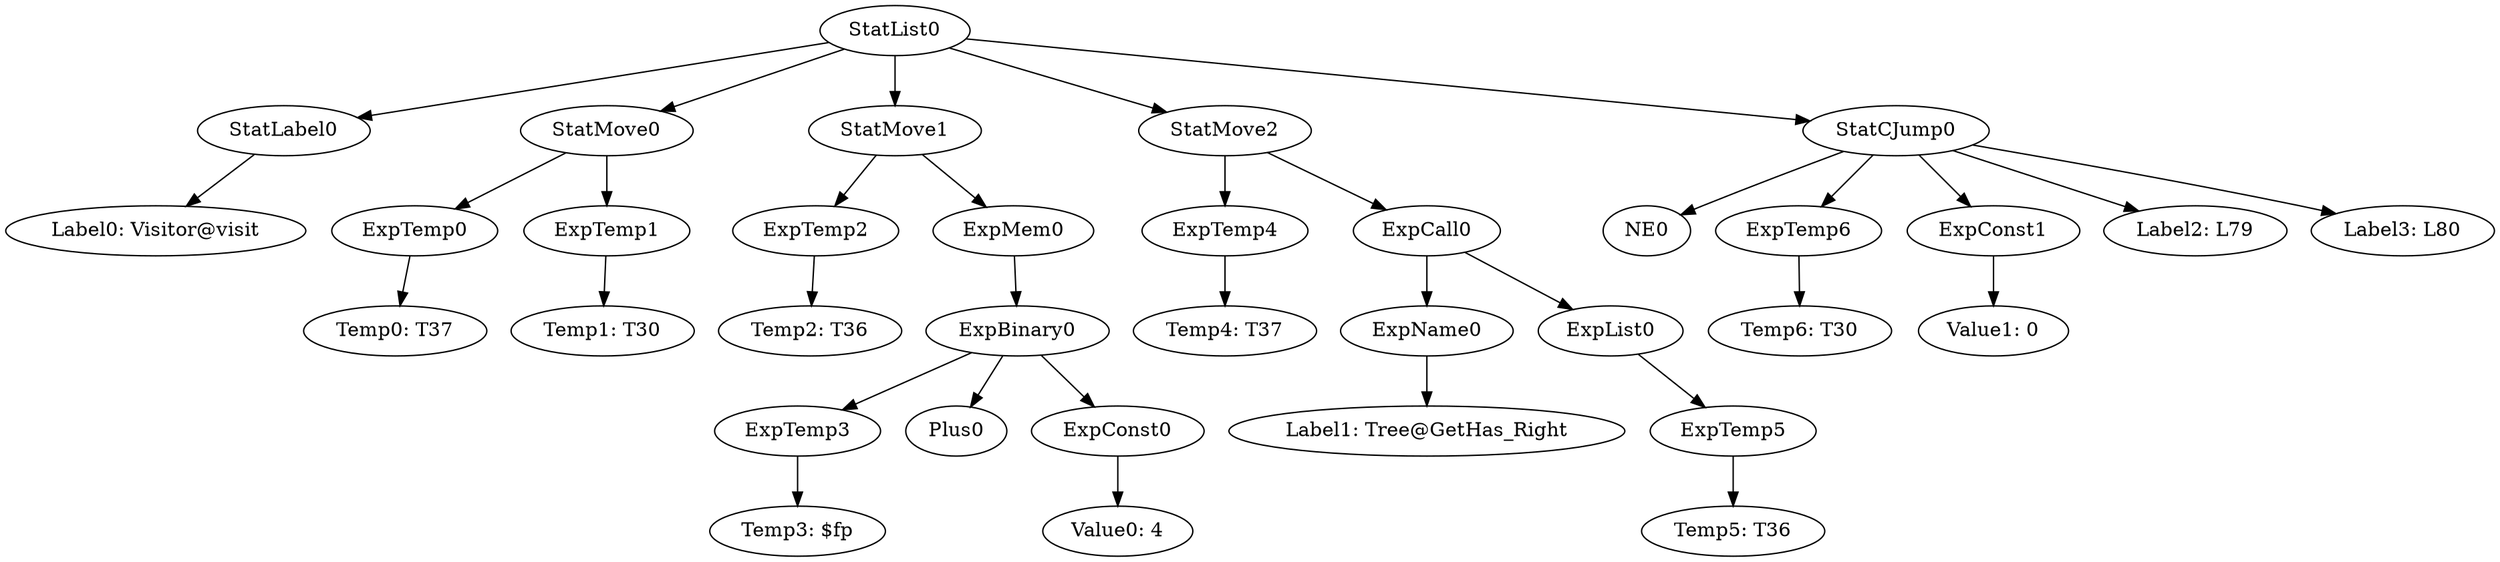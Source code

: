 digraph {
	ordering = out;
	ExpTemp6 -> "Temp6: T30";
	StatCJump0 -> NE0;
	StatCJump0 -> ExpTemp6;
	StatCJump0 -> ExpConst1;
	StatCJump0 -> "Label2: L79";
	StatCJump0 -> "Label3: L80";
	ExpList0 -> ExpTemp5;
	ExpTemp5 -> "Temp5: T36";
	ExpName0 -> "Label1: Tree@GetHas_Right";
	ExpCall0 -> ExpName0;
	ExpCall0 -> ExpList0;
	ExpTemp4 -> "Temp4: T37";
	ExpMem0 -> ExpBinary0;
	StatMove0 -> ExpTemp0;
	StatMove0 -> ExpTemp1;
	ExpBinary0 -> ExpTemp3;
	ExpBinary0 -> Plus0;
	ExpBinary0 -> ExpConst0;
	ExpTemp0 -> "Temp0: T37";
	StatList0 -> StatLabel0;
	StatList0 -> StatMove0;
	StatList0 -> StatMove1;
	StatList0 -> StatMove2;
	StatList0 -> StatCJump0;
	StatLabel0 -> "Label0: Visitor@visit";
	StatMove2 -> ExpTemp4;
	StatMove2 -> ExpCall0;
	ExpTemp2 -> "Temp2: T36";
	ExpTemp3 -> "Temp3: $fp";
	ExpConst0 -> "Value0: 4";
	ExpTemp1 -> "Temp1: T30";
	ExpConst1 -> "Value1: 0";
	StatMove1 -> ExpTemp2;
	StatMove1 -> ExpMem0;
}

